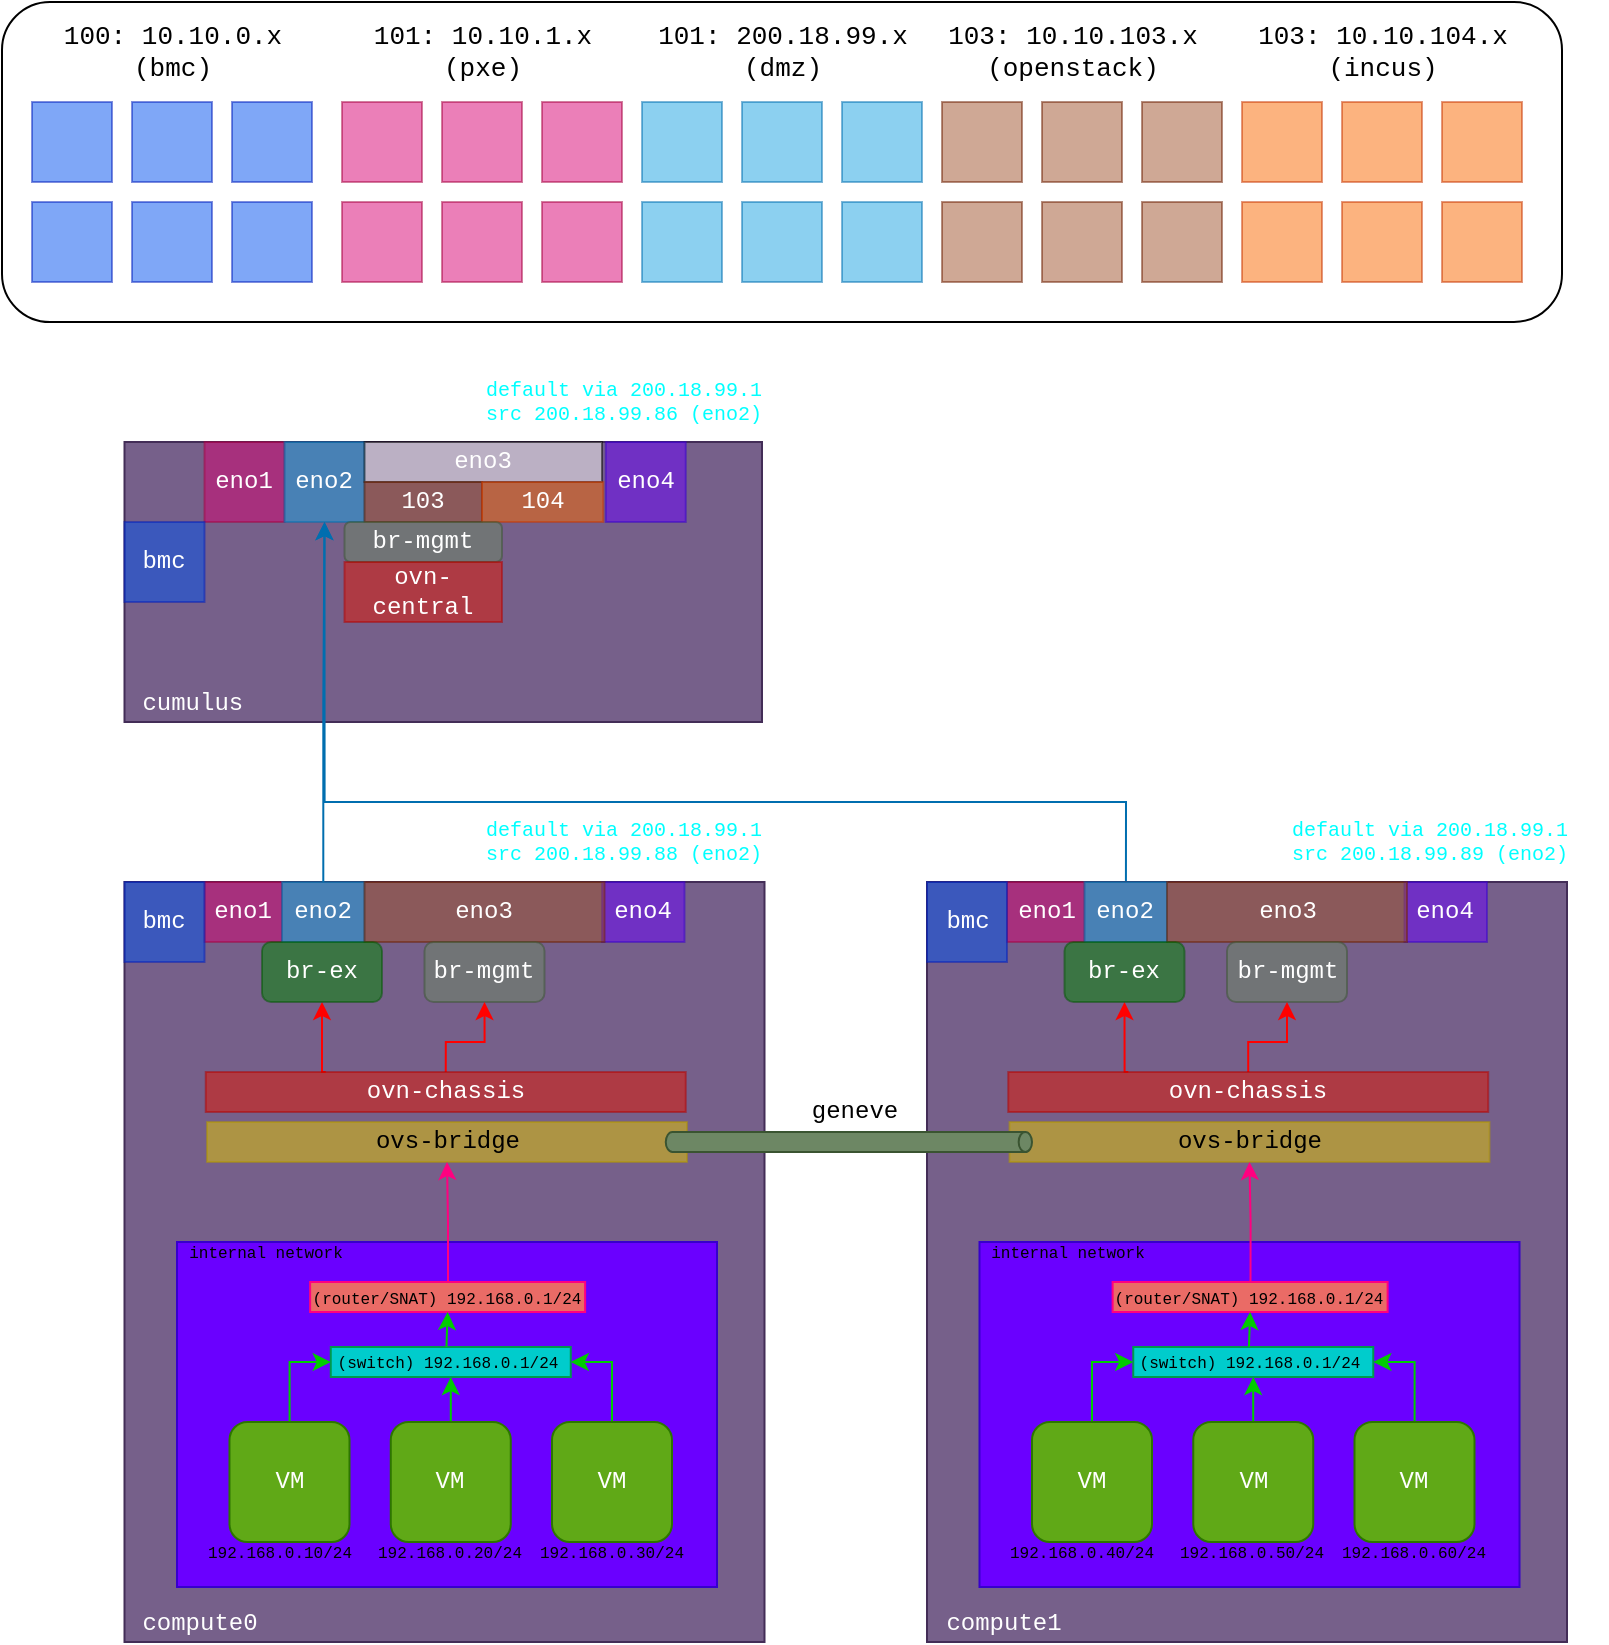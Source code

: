 <mxfile version="24.7.8">
  <diagram name="Page-1" id="Fh6Wp3PaPmId5tsU5a_7">
    <mxGraphModel dx="770" dy="827" grid="1" gridSize="10" guides="1" tooltips="1" connect="1" arrows="1" fold="1" page="1" pageScale="1" pageWidth="827" pageHeight="1169" math="0" shadow="0">
      <root>
        <mxCell id="0" />
        <mxCell id="1" parent="0" />
        <mxCell id="m5ngCxsWYDljg5fhdLoX-1" value="" style="rounded=1;whiteSpace=wrap;html=1;fontFamily=Courier New;" parent="1" vertex="1">
          <mxGeometry x="20" y="80" width="780" height="160" as="geometry" />
        </mxCell>
        <mxCell id="m5ngCxsWYDljg5fhdLoX-5" value="eno1" style="rounded=0;whiteSpace=wrap;html=1;fillColor=#d80073;strokeColor=#A50040;fontColor=#FFFFFF;gradientColor=none;align=center;fontFamily=Courier New;opacity=50;" parent="1" vertex="1">
          <mxGeometry x="121.25" y="300" width="40" height="40" as="geometry" />
        </mxCell>
        <mxCell id="m5ngCxsWYDljg5fhdLoX-7" value="eno2" style="rounded=0;whiteSpace=wrap;html=1;fillColor=#1ba1e2;fontColor=#FFFFFF;strokeColor=#006EAF;align=center;fontFamily=Courier New;opacity=50;" parent="1" vertex="1">
          <mxGeometry x="161.25" y="300" width="40" height="40" as="geometry" />
        </mxCell>
        <mxCell id="m5ngCxsWYDljg5fhdLoX-8" value="eno3" style="rounded=0;whiteSpace=wrap;html=1;align=center;fontColor=#FFFFFF;fontFamily=Courier New;opacity=50;" parent="1" vertex="1">
          <mxGeometry x="201.25" y="300" width="80" height="20" as="geometry" />
        </mxCell>
        <mxCell id="m5ngCxsWYDljg5fhdLoX-9" value="eno4" style="rounded=0;whiteSpace=wrap;html=1;fillColor=#6a00ff;fontColor=#FFFFFF;strokeColor=#3700CC;align=center;fontFamily=Courier New;opacity=50;" parent="1" vertex="1">
          <mxGeometry x="281.25" y="300" width="40" height="40" as="geometry" />
        </mxCell>
        <mxCell id="m5ngCxsWYDljg5fhdLoX-11" value="103" style="rounded=0;whiteSpace=wrap;html=1;fillColor=#a0522d;fontColor=#FFFFFF;strokeColor=#6D1F00;align=center;fontFamily=Courier New;opacity=50;" parent="1" vertex="1">
          <mxGeometry x="201.25" y="320" width="40" height="40" as="geometry" />
        </mxCell>
        <mxCell id="m5ngCxsWYDljg5fhdLoX-12" value="104" style="rounded=0;whiteSpace=wrap;html=1;fillColor=#fa6800;fontColor=#FFFFFF;strokeColor=#C73500;align=center;fontFamily=Courier New;opacity=50;" parent="1" vertex="1">
          <mxGeometry x="241.25" y="320" width="40" height="40" as="geometry" />
        </mxCell>
        <mxCell id="m5ngCxsWYDljg5fhdLoX-28" value="&amp;nbsp;cumulus" style="rounded=0;whiteSpace=wrap;html=1;verticalAlign=bottom;align=left;fontFamily=Courier New;fillColor=#76608a;fontColor=#ffffff;strokeColor=#432D57;" parent="1" vertex="1">
          <mxGeometry x="81.25" y="300" width="318.75" height="140" as="geometry" />
        </mxCell>
        <mxCell id="m5ngCxsWYDljg5fhdLoX-29" value="eno1" style="rounded=0;whiteSpace=wrap;html=1;fillColor=#d80073;strokeColor=#A50040;fontColor=#FFFFFF;gradientColor=none;align=center;fontFamily=Courier New;opacity=50;" parent="1" vertex="1">
          <mxGeometry x="121.25" y="300" width="40" height="40" as="geometry" />
        </mxCell>
        <mxCell id="m5ngCxsWYDljg5fhdLoX-30" value="eno2" style="rounded=0;whiteSpace=wrap;html=1;fillColor=#1ba1e2;fontColor=#FFFFFF;strokeColor=#006EAF;align=center;fontFamily=Courier New;opacity=50;" parent="1" vertex="1">
          <mxGeometry x="161.25" y="300" width="40" height="40" as="geometry" />
        </mxCell>
        <mxCell id="m5ngCxsWYDljg5fhdLoX-31" value="eno3" style="rounded=0;whiteSpace=wrap;html=1;align=center;fontColor=#FFFFFF;fontFamily=Courier New;opacity=50;" parent="1" vertex="1">
          <mxGeometry x="201.25" y="300" width="118.75" height="20" as="geometry" />
        </mxCell>
        <mxCell id="m5ngCxsWYDljg5fhdLoX-32" value="eno4" style="rounded=0;whiteSpace=wrap;html=1;fillColor=#6a00ff;fontColor=#FFFFFF;strokeColor=#3700CC;align=center;fontFamily=Courier New;opacity=50;" parent="1" vertex="1">
          <mxGeometry x="321.88" y="300" width="40" height="40" as="geometry" />
        </mxCell>
        <mxCell id="m5ngCxsWYDljg5fhdLoX-33" value="103" style="rounded=0;whiteSpace=wrap;html=1;fillColor=#a0522d;fontColor=#FFFFFF;strokeColor=#6D1F00;align=center;fontFamily=Courier New;opacity=50;" parent="1" vertex="1">
          <mxGeometry x="201.25" y="320" width="58.75" height="20" as="geometry" />
        </mxCell>
        <mxCell id="m5ngCxsWYDljg5fhdLoX-34" value="104" style="rounded=0;whiteSpace=wrap;html=1;fillColor=#fa6800;fontColor=#FFFFFF;strokeColor=#C73500;align=center;fontFamily=Courier New;opacity=50;" parent="1" vertex="1">
          <mxGeometry x="260" y="320" width="60.63" height="20" as="geometry" />
        </mxCell>
        <mxCell id="m5ngCxsWYDljg5fhdLoX-74" value="eno1" style="rounded=0;whiteSpace=wrap;html=1;fillColor=#d80073;strokeColor=#A50040;fontColor=#FFFFFF;gradientColor=none;align=center;fontFamily=Courier New;opacity=50;" parent="1" vertex="1">
          <mxGeometry x="121.25" y="520" width="40" height="40" as="geometry" />
        </mxCell>
        <mxCell id="m5ngCxsWYDljg5fhdLoX-75" value="eno2" style="rounded=0;whiteSpace=wrap;html=1;fillColor=#1ba1e2;fontColor=#FFFFFF;strokeColor=#006EAF;align=center;fontFamily=Courier New;opacity=50;" parent="1" vertex="1">
          <mxGeometry x="161.25" y="520" width="40" height="40" as="geometry" />
        </mxCell>
        <mxCell id="m5ngCxsWYDljg5fhdLoX-76" value="eno3" style="rounded=0;whiteSpace=wrap;html=1;align=center;fontColor=#FFFFFF;fontFamily=Courier New;opacity=50;" parent="1" vertex="1">
          <mxGeometry x="201.25" y="520" width="80" height="20" as="geometry" />
        </mxCell>
        <mxCell id="m5ngCxsWYDljg5fhdLoX-77" value="eno4" style="rounded=0;whiteSpace=wrap;html=1;fillColor=#6a00ff;fontColor=#FFFFFF;strokeColor=#3700CC;align=center;fontFamily=Courier New;opacity=50;" parent="1" vertex="1">
          <mxGeometry x="281.25" y="520" width="40" height="40" as="geometry" />
        </mxCell>
        <mxCell id="m5ngCxsWYDljg5fhdLoX-78" value="103" style="rounded=0;whiteSpace=wrap;html=1;fillColor=#a0522d;fontColor=#FFFFFF;strokeColor=#6D1F00;align=center;fontFamily=Courier New;opacity=50;" parent="1" vertex="1">
          <mxGeometry x="201.25" y="540" width="40" height="40" as="geometry" />
        </mxCell>
        <mxCell id="m5ngCxsWYDljg5fhdLoX-79" value="104" style="rounded=0;whiteSpace=wrap;html=1;fillColor=#fa6800;fontColor=#FFFFFF;strokeColor=#C73500;align=center;fontFamily=Courier New;opacity=50;" parent="1" vertex="1">
          <mxGeometry x="241.25" y="540" width="40" height="40" as="geometry" />
        </mxCell>
        <mxCell id="m5ngCxsWYDljg5fhdLoX-82" value="&amp;nbsp;compute0" style="rounded=0;whiteSpace=wrap;html=1;verticalAlign=bottom;align=left;fontFamily=Courier New;fillColor=#76608a;fontColor=#ffffff;strokeColor=#432D57;" parent="1" vertex="1">
          <mxGeometry x="81.25" y="520" width="320" height="380" as="geometry" />
        </mxCell>
        <mxCell id="m5ngCxsWYDljg5fhdLoX-83" value="eno1" style="rounded=0;whiteSpace=wrap;html=1;fillColor=#d80073;strokeColor=#A50040;fontColor=#FFFFFF;gradientColor=none;align=center;fontFamily=Courier New;opacity=50;" parent="1" vertex="1">
          <mxGeometry x="121.25" y="520" width="38.75" height="30" as="geometry" />
        </mxCell>
        <mxCell id="PoSNIP06kZ7x5TLEnTQx-87" style="edgeStyle=orthogonalEdgeStyle;rounded=0;orthogonalLoop=1;jettySize=auto;html=1;entryX=0.5;entryY=1;entryDx=0;entryDy=0;fillColor=#1ba1e2;strokeColor=#006EAF;fontColor=#00FFFF;" parent="1" source="m5ngCxsWYDljg5fhdLoX-84" target="m5ngCxsWYDljg5fhdLoX-30" edge="1">
          <mxGeometry relative="1" as="geometry" />
        </mxCell>
        <mxCell id="m5ngCxsWYDljg5fhdLoX-84" value="eno2" style="rounded=0;whiteSpace=wrap;html=1;fillColor=#1ba1e2;fontColor=#FFFFFF;strokeColor=#006EAF;align=center;fontFamily=Courier New;opacity=50;" parent="1" vertex="1">
          <mxGeometry x="160" y="520" width="41.25" height="30" as="geometry" />
        </mxCell>
        <mxCell id="m5ngCxsWYDljg5fhdLoX-85" value="eno4" style="rounded=0;whiteSpace=wrap;html=1;fillColor=#6a00ff;fontColor=#FFFFFF;strokeColor=#3700CC;align=center;fontFamily=Courier New;opacity=50;" parent="1" vertex="1">
          <mxGeometry x="320" y="520" width="41.25" height="30" as="geometry" />
        </mxCell>
        <mxCell id="m5ngCxsWYDljg5fhdLoX-204" value="" style="rounded=0;whiteSpace=wrap;html=1;fillColor=#d80073;strokeColor=#A50040;fontColor=#FFFFFF;gradientColor=none;align=center;fontFamily=Courier New;opacity=50;" parent="1" vertex="1">
          <mxGeometry x="190" y="130" width="40" height="40" as="geometry" />
        </mxCell>
        <mxCell id="m5ngCxsWYDljg5fhdLoX-205" value="" style="rounded=0;whiteSpace=wrap;html=1;fillColor=#d80073;strokeColor=#A50040;fontColor=#FFFFFF;gradientColor=none;align=center;fontFamily=Courier New;opacity=50;" parent="1" vertex="1">
          <mxGeometry x="190" y="180" width="40" height="40" as="geometry" />
        </mxCell>
        <mxCell id="m5ngCxsWYDljg5fhdLoX-206" value="" style="rounded=0;whiteSpace=wrap;html=1;fillColor=#d80073;strokeColor=#A50040;fontColor=#FFFFFF;gradientColor=none;align=center;fontFamily=Courier New;opacity=50;" parent="1" vertex="1">
          <mxGeometry x="240" y="130" width="40" height="40" as="geometry" />
        </mxCell>
        <mxCell id="m5ngCxsWYDljg5fhdLoX-207" value="" style="rounded=0;whiteSpace=wrap;html=1;fillColor=#d80073;strokeColor=#A50040;fontColor=#FFFFFF;gradientColor=none;align=center;fontFamily=Courier New;opacity=50;" parent="1" vertex="1">
          <mxGeometry x="240" y="180" width="40" height="40" as="geometry" />
        </mxCell>
        <mxCell id="m5ngCxsWYDljg5fhdLoX-208" value="" style="rounded=0;whiteSpace=wrap;html=1;fillColor=#d80073;strokeColor=#A50040;fontColor=#FFFFFF;gradientColor=none;align=center;fontFamily=Courier New;opacity=50;" parent="1" vertex="1">
          <mxGeometry x="290" y="130" width="40" height="40" as="geometry" />
        </mxCell>
        <mxCell id="m5ngCxsWYDljg5fhdLoX-209" value="" style="rounded=0;whiteSpace=wrap;html=1;fillColor=#d80073;strokeColor=#A50040;fontColor=#FFFFFF;gradientColor=none;align=center;fontFamily=Courier New;opacity=50;" parent="1" vertex="1">
          <mxGeometry x="290" y="180" width="40" height="40" as="geometry" />
        </mxCell>
        <mxCell id="m5ngCxsWYDljg5fhdLoX-212" value="" style="rounded=0;whiteSpace=wrap;html=1;fillColor=#1ba1e2;fontColor=#FFFFFF;strokeColor=#006EAF;align=center;fontFamily=Courier New;opacity=50;" parent="1" vertex="1">
          <mxGeometry x="340" y="130" width="40" height="40" as="geometry" />
        </mxCell>
        <mxCell id="m5ngCxsWYDljg5fhdLoX-216" value="" style="rounded=0;whiteSpace=wrap;html=1;fillColor=#1ba1e2;fontColor=#FFFFFF;strokeColor=#006EAF;align=center;fontFamily=Courier New;opacity=50;" parent="1" vertex="1">
          <mxGeometry x="340" y="180" width="40" height="40" as="geometry" />
        </mxCell>
        <mxCell id="m5ngCxsWYDljg5fhdLoX-217" value="" style="rounded=0;whiteSpace=wrap;html=1;fillColor=#1ba1e2;fontColor=#FFFFFF;strokeColor=#006EAF;align=center;fontFamily=Courier New;opacity=50;" parent="1" vertex="1">
          <mxGeometry x="390" y="130" width="40" height="40" as="geometry" />
        </mxCell>
        <mxCell id="m5ngCxsWYDljg5fhdLoX-218" value="" style="rounded=0;whiteSpace=wrap;html=1;fillColor=#1ba1e2;fontColor=#FFFFFF;strokeColor=#006EAF;align=center;fontFamily=Courier New;opacity=50;" parent="1" vertex="1">
          <mxGeometry x="390" y="180" width="40" height="40" as="geometry" />
        </mxCell>
        <mxCell id="m5ngCxsWYDljg5fhdLoX-219" value="" style="rounded=0;whiteSpace=wrap;html=1;fillColor=#1ba1e2;fontColor=#FFFFFF;strokeColor=#006EAF;align=center;fontFamily=Courier New;opacity=50;" parent="1" vertex="1">
          <mxGeometry x="440" y="130" width="40" height="40" as="geometry" />
        </mxCell>
        <mxCell id="m5ngCxsWYDljg5fhdLoX-220" value="" style="rounded=0;whiteSpace=wrap;html=1;fillColor=#1ba1e2;fontColor=#FFFFFF;strokeColor=#006EAF;align=center;fontFamily=Courier New;opacity=50;" parent="1" vertex="1">
          <mxGeometry x="440" y="180" width="40" height="40" as="geometry" />
        </mxCell>
        <mxCell id="m5ngCxsWYDljg5fhdLoX-223" value="" style="rounded=0;whiteSpace=wrap;html=1;fillColor=#a0522d;fontColor=#FFFFFF;strokeColor=#6D1F00;align=center;fontFamily=Courier New;opacity=50;" parent="1" vertex="1">
          <mxGeometry x="490" y="130" width="40" height="40" as="geometry" />
        </mxCell>
        <mxCell id="m5ngCxsWYDljg5fhdLoX-225" value="" style="rounded=0;whiteSpace=wrap;html=1;fillColor=#a0522d;fontColor=#FFFFFF;strokeColor=#6D1F00;align=center;fontFamily=Courier New;opacity=50;" parent="1" vertex="1">
          <mxGeometry x="490" y="180" width="40" height="40" as="geometry" />
        </mxCell>
        <mxCell id="m5ngCxsWYDljg5fhdLoX-226" value="" style="rounded=0;whiteSpace=wrap;html=1;fillColor=#a0522d;fontColor=#FFFFFF;strokeColor=#6D1F00;align=center;fontFamily=Courier New;opacity=50;" parent="1" vertex="1">
          <mxGeometry x="540" y="130" width="40" height="40" as="geometry" />
        </mxCell>
        <mxCell id="m5ngCxsWYDljg5fhdLoX-227" value="" style="rounded=0;whiteSpace=wrap;html=1;fillColor=#a0522d;fontColor=#FFFFFF;strokeColor=#6D1F00;align=center;fontFamily=Courier New;opacity=50;" parent="1" vertex="1">
          <mxGeometry x="540" y="180" width="40" height="40" as="geometry" />
        </mxCell>
        <mxCell id="m5ngCxsWYDljg5fhdLoX-228" value="" style="rounded=0;whiteSpace=wrap;html=1;fillColor=#fa6800;fontColor=#FFFFFF;strokeColor=#C73500;align=center;fontFamily=Courier New;opacity=50;" parent="1" vertex="1">
          <mxGeometry x="640" y="130" width="40" height="40" as="geometry" />
        </mxCell>
        <mxCell id="m5ngCxsWYDljg5fhdLoX-229" value="" style="rounded=0;whiteSpace=wrap;html=1;fillColor=#fa6800;fontColor=#FFFFFF;strokeColor=#C73500;align=center;fontFamily=Courier New;opacity=50;" parent="1" vertex="1">
          <mxGeometry x="640" y="180" width="40" height="40" as="geometry" />
        </mxCell>
        <mxCell id="m5ngCxsWYDljg5fhdLoX-230" value="" style="rounded=0;whiteSpace=wrap;html=1;fillColor=#fa6800;fontColor=#FFFFFF;strokeColor=#C73500;align=center;fontFamily=Courier New;opacity=50;" parent="1" vertex="1">
          <mxGeometry x="690" y="130" width="40" height="40" as="geometry" />
        </mxCell>
        <mxCell id="m5ngCxsWYDljg5fhdLoX-231" value="" style="rounded=0;whiteSpace=wrap;html=1;fillColor=#fa6800;fontColor=#FFFFFF;strokeColor=#C73500;align=center;fontFamily=Courier New;opacity=50;" parent="1" vertex="1">
          <mxGeometry x="690" y="180" width="40" height="40" as="geometry" />
        </mxCell>
        <mxCell id="m5ngCxsWYDljg5fhdLoX-240" value="100: 10.10.0.x (bmc)" style="text;html=1;align=center;verticalAlign=middle;whiteSpace=wrap;rounded=0;fontFamily=Courier New;fontSize=13;" parent="1" vertex="1">
          <mxGeometry x="32.5" y="90" width="145" height="30" as="geometry" />
        </mxCell>
        <mxCell id="m5ngCxsWYDljg5fhdLoX-241" value="" style="rounded=0;whiteSpace=wrap;html=1;fillColor=#0050ef;fontColor=#ffffff;strokeColor=#001DBC;align=center;fontFamily=Courier New;opacity=50;" parent="1" vertex="1">
          <mxGeometry x="35" y="130" width="40" height="40" as="geometry" />
        </mxCell>
        <mxCell id="m5ngCxsWYDljg5fhdLoX-242" value="" style="rounded=0;whiteSpace=wrap;html=1;fillColor=#0050ef;fontColor=#ffffff;strokeColor=#001DBC;align=center;fontFamily=Courier New;opacity=50;" parent="1" vertex="1">
          <mxGeometry x="35" y="180" width="40" height="40" as="geometry" />
        </mxCell>
        <mxCell id="m5ngCxsWYDljg5fhdLoX-243" value="" style="rounded=0;whiteSpace=wrap;html=1;fillColor=#0050ef;fontColor=#ffffff;strokeColor=#001DBC;align=center;fontFamily=Courier New;opacity=50;" parent="1" vertex="1">
          <mxGeometry x="85" y="130" width="40" height="40" as="geometry" />
        </mxCell>
        <mxCell id="m5ngCxsWYDljg5fhdLoX-244" value="" style="rounded=0;whiteSpace=wrap;html=1;fillColor=#0050ef;fontColor=#ffffff;strokeColor=#001DBC;align=center;fontFamily=Courier New;opacity=50;" parent="1" vertex="1">
          <mxGeometry x="85" y="180" width="40" height="40" as="geometry" />
        </mxCell>
        <mxCell id="m5ngCxsWYDljg5fhdLoX-245" value="" style="rounded=0;whiteSpace=wrap;html=1;fillColor=#0050ef;fontColor=#ffffff;strokeColor=#001DBC;align=center;fontFamily=Courier New;opacity=50;" parent="1" vertex="1">
          <mxGeometry x="135" y="130" width="40" height="40" as="geometry" />
        </mxCell>
        <mxCell id="m5ngCxsWYDljg5fhdLoX-246" value="" style="rounded=0;whiteSpace=wrap;html=1;fillColor=#0050ef;fontColor=#ffffff;strokeColor=#001DBC;align=center;fontFamily=Courier New;opacity=50;" parent="1" vertex="1">
          <mxGeometry x="135" y="180" width="40" height="40" as="geometry" />
        </mxCell>
        <mxCell id="m5ngCxsWYDljg5fhdLoX-247" value="101: 10.10.1.x (pxe)" style="text;html=1;align=center;verticalAlign=middle;whiteSpace=wrap;rounded=0;fontFamily=Courier New;fontSize=13;" parent="1" vertex="1">
          <mxGeometry x="187.5" y="90" width="145" height="30" as="geometry" />
        </mxCell>
        <mxCell id="m5ngCxsWYDljg5fhdLoX-248" value="bmc" style="rounded=0;whiteSpace=wrap;html=1;fillColor=#0050ef;fontColor=#ffffff;strokeColor=#001DBC;align=center;fontFamily=Courier New;opacity=50;" parent="1" vertex="1">
          <mxGeometry x="81.25" y="340" width="40" height="40" as="geometry" />
        </mxCell>
        <mxCell id="m5ngCxsWYDljg5fhdLoX-251" value="bmc" style="rounded=0;whiteSpace=wrap;html=1;fillColor=#0050ef;fontColor=#ffffff;strokeColor=#001DBC;align=center;fontFamily=Courier New;opacity=50;" parent="1" vertex="1">
          <mxGeometry x="81.25" y="520" width="40" height="40" as="geometry" />
        </mxCell>
        <mxCell id="m5ngCxsWYDljg5fhdLoX-256" value="101: 200.18.99.x (dmz)" style="text;html=1;align=center;verticalAlign=middle;whiteSpace=wrap;rounded=0;fontFamily=Courier New;fontSize=13;" parent="1" vertex="1">
          <mxGeometry x="337.5" y="90" width="145" height="30" as="geometry" />
        </mxCell>
        <mxCell id="m5ngCxsWYDljg5fhdLoX-257" value="103: 10.10.103.x (openstack)" style="text;html=1;align=center;verticalAlign=middle;whiteSpace=wrap;rounded=0;fontFamily=Courier New;fontSize=13;" parent="1" vertex="1">
          <mxGeometry x="482.5" y="90" width="145" height="30" as="geometry" />
        </mxCell>
        <mxCell id="m5ngCxsWYDljg5fhdLoX-262" value="" style="rounded=0;whiteSpace=wrap;html=1;fillColor=#a0522d;fontColor=#FFFFFF;strokeColor=#6D1F00;align=center;fontFamily=Courier New;opacity=50;" parent="1" vertex="1">
          <mxGeometry x="590" y="130" width="40" height="40" as="geometry" />
        </mxCell>
        <mxCell id="m5ngCxsWYDljg5fhdLoX-263" value="" style="rounded=0;whiteSpace=wrap;html=1;fillColor=#a0522d;fontColor=#FFFFFF;strokeColor=#6D1F00;align=center;fontFamily=Courier New;opacity=50;" parent="1" vertex="1">
          <mxGeometry x="590" y="180" width="40" height="40" as="geometry" />
        </mxCell>
        <mxCell id="m5ngCxsWYDljg5fhdLoX-264" value="" style="rounded=0;whiteSpace=wrap;html=1;fillColor=#fa6800;fontColor=#FFFFFF;strokeColor=#C73500;align=center;fontFamily=Courier New;opacity=50;" parent="1" vertex="1">
          <mxGeometry x="740" y="130" width="40" height="40" as="geometry" />
        </mxCell>
        <mxCell id="m5ngCxsWYDljg5fhdLoX-265" value="" style="rounded=0;whiteSpace=wrap;html=1;fillColor=#fa6800;fontColor=#FFFFFF;strokeColor=#C73500;align=center;fontFamily=Courier New;opacity=50;" parent="1" vertex="1">
          <mxGeometry x="740" y="180" width="40" height="40" as="geometry" />
        </mxCell>
        <mxCell id="m5ngCxsWYDljg5fhdLoX-269" value="103: 10.10.104.x (incus)" style="text;html=1;align=center;verticalAlign=middle;whiteSpace=wrap;rounded=0;fontFamily=Courier New;fontSize=13;" parent="1" vertex="1">
          <mxGeometry x="637.5" y="90" width="145" height="30" as="geometry" />
        </mxCell>
        <mxCell id="m5ngCxsWYDljg5fhdLoX-270" value="eno3" style="rounded=0;whiteSpace=wrap;html=1;fillColor=#a0522d;fontColor=#FFFFFF;strokeColor=#6D1F00;align=center;fontFamily=Courier New;opacity=50;" parent="1" vertex="1">
          <mxGeometry x="201.25" y="520" width="120" height="30" as="geometry" />
        </mxCell>
        <mxCell id="PoSNIP06kZ7x5TLEnTQx-14" value="br-mgmt" style="rounded=1;whiteSpace=wrap;html=1;fillColor=#6d8764;fontColor=#ffffff;strokeColor=#3A5431;fontFamily=Courier New;opacity=50;" parent="1" vertex="1">
          <mxGeometry x="231.25" y="550" width="60" height="30" as="geometry" />
        </mxCell>
        <mxCell id="PoSNIP06kZ7x5TLEnTQx-54" style="edgeStyle=orthogonalEdgeStyle;rounded=0;orthogonalLoop=1;jettySize=auto;html=1;exitX=0.5;exitY=0;exitDx=0;exitDy=0;entryX=0.5;entryY=1;entryDx=0;entryDy=0;fontFamily=Courier New;strokeColor=#FF0000;" parent="1" source="PoSNIP06kZ7x5TLEnTQx-20" target="PoSNIP06kZ7x5TLEnTQx-14" edge="1">
          <mxGeometry relative="1" as="geometry">
            <Array as="points">
              <mxPoint x="241.62" y="600" />
              <mxPoint x="261.62" y="600" />
            </Array>
          </mxGeometry>
        </mxCell>
        <mxCell id="PoSNIP06kZ7x5TLEnTQx-57" style="edgeStyle=orthogonalEdgeStyle;rounded=0;orthogonalLoop=1;jettySize=auto;html=1;exitX=0.25;exitY=0;exitDx=0;exitDy=0;entryX=0.5;entryY=1;entryDx=0;entryDy=0;fontFamily=Courier New;strokeColor=#FF0000;" parent="1" source="PoSNIP06kZ7x5TLEnTQx-20" target="PoSNIP06kZ7x5TLEnTQx-56" edge="1">
          <mxGeometry relative="1" as="geometry">
            <Array as="points">
              <mxPoint x="180" y="615" />
            </Array>
          </mxGeometry>
        </mxCell>
        <mxCell id="PoSNIP06kZ7x5TLEnTQx-20" value="ovn-chassis" style="rounded=0;whiteSpace=wrap;html=1;fillColor=#e51400;fontColor=#ffffff;strokeColor=#B20000;fontFamily=Courier New;opacity=50;" parent="1" vertex="1">
          <mxGeometry x="121.87" y="615" width="240" height="20" as="geometry" />
        </mxCell>
        <mxCell id="PoSNIP06kZ7x5TLEnTQx-35" value="br-mgmt" style="rounded=1;whiteSpace=wrap;html=1;fillColor=#6d8764;fontColor=#ffffff;strokeColor=#3A5431;fontFamily=Courier New;opacity=50;" parent="1" vertex="1">
          <mxGeometry x="191.25" y="340" width="78.75" height="20" as="geometry" />
        </mxCell>
        <mxCell id="PoSNIP06kZ7x5TLEnTQx-36" value="ovn-central" style="rounded=0;whiteSpace=wrap;html=1;fillColor=#e51400;fontColor=#ffffff;strokeColor=#B20000;fontFamily=Courier New;opacity=50;" parent="1" vertex="1">
          <mxGeometry x="191.25" y="360" width="78.75" height="30" as="geometry" />
        </mxCell>
        <mxCell id="PoSNIP06kZ7x5TLEnTQx-48" value="geneve" style="text;html=1;align=center;verticalAlign=middle;resizable=0;points=[];autosize=1;strokeColor=none;fillColor=none;fontFamily=Courier New;" parent="1" vertex="1">
          <mxGeometry x="410.62" y="620" width="70" height="30" as="geometry" />
        </mxCell>
        <mxCell id="PoSNIP06kZ7x5TLEnTQx-49" value="ovs-bridge" style="rounded=0;whiteSpace=wrap;html=1;fillColor=#e3c800;fontColor=#000000;strokeColor=#B09500;fontFamily=Courier New;opacity=50;" parent="1" vertex="1">
          <mxGeometry x="122.5" y="640" width="240" height="20" as="geometry" />
        </mxCell>
        <mxCell id="PoSNIP06kZ7x5TLEnTQx-55" value="default via 200.18.99.1&lt;div style=&quot;font-size: 10px;&quot;&gt;src&amp;nbsp;&lt;span style=&quot;background-color: initial; font-size: 10px;&quot;&gt;200.18.99.88 (eno2)&lt;/span&gt;&lt;/div&gt;" style="text;html=1;align=left;verticalAlign=middle;resizable=0;points=[];autosize=1;strokeColor=none;fillColor=none;fontSize=10;fontFamily=Courier New;fontColor=#00FFFF;" parent="1" vertex="1">
          <mxGeometry x="260" y="480" width="160" height="40" as="geometry" />
        </mxCell>
        <mxCell id="PoSNIP06kZ7x5TLEnTQx-56" value="br-ex" style="rounded=1;whiteSpace=wrap;html=1;fillColor=#008a00;fontColor=#ffffff;strokeColor=#005700;fontFamily=Courier New;opacity=50;" parent="1" vertex="1">
          <mxGeometry x="150" y="550" width="60" height="30" as="geometry" />
        </mxCell>
        <mxCell id="PoSNIP06kZ7x5TLEnTQx-86" style="edgeStyle=orthogonalEdgeStyle;rounded=0;orthogonalLoop=1;jettySize=auto;html=1;entryX=0.5;entryY=1;entryDx=0;entryDy=0;fillColor=#1ba1e2;strokeColor=#006EAF;fontColor=#00FFFF;" parent="1" target="m5ngCxsWYDljg5fhdLoX-30" edge="1">
          <mxGeometry relative="1" as="geometry">
            <Array as="points">
              <mxPoint x="582" y="480" />
              <mxPoint x="181" y="480" />
            </Array>
            <mxPoint x="581.966" y="520" as="sourcePoint" />
          </mxGeometry>
        </mxCell>
        <mxCell id="PoSNIP06kZ7x5TLEnTQx-84" value="default via 200.18.99.1&lt;div style=&quot;font-size: 10px;&quot;&gt;src&amp;nbsp;&lt;span style=&quot;background-color: initial; font-size: 10px;&quot;&gt;200.18.99.89 (eno2)&lt;/span&gt;&lt;/div&gt;" style="text;html=1;align=left;verticalAlign=middle;resizable=0;points=[];autosize=1;strokeColor=none;fillColor=none;fontSize=10;fontFamily=Courier New;fontColor=#00FFFF;" parent="1" vertex="1">
          <mxGeometry x="662.5" y="480" width="160" height="40" as="geometry" />
        </mxCell>
        <mxCell id="PoSNIP06kZ7x5TLEnTQx-90" value="default via 200.18.99.1&lt;div style=&quot;font-size: 10px;&quot;&gt;src&amp;nbsp;&lt;span style=&quot;background-color: initial; font-size: 10px;&quot;&gt;200.18.99.86 (eno2)&lt;/span&gt;&lt;/div&gt;" style="text;html=1;align=left;verticalAlign=middle;resizable=0;points=[];autosize=1;strokeColor=none;fillColor=none;fontSize=10;fontFamily=Courier New;fontColor=#00FFFF;" parent="1" vertex="1">
          <mxGeometry x="260" y="260" width="160" height="40" as="geometry" />
        </mxCell>
        <mxCell id="RxTsDdd_3gGlq24k_H7m-2" value="" style="rounded=0;whiteSpace=wrap;html=1;fillColor=#6a00ff;fontColor=#ffffff;strokeColor=#3700CC;" vertex="1" parent="1">
          <mxGeometry x="107.5" y="700" width="270" height="172.5" as="geometry" />
        </mxCell>
        <mxCell id="RxTsDdd_3gGlq24k_H7m-21" style="edgeStyle=orthogonalEdgeStyle;rounded=0;orthogonalLoop=1;jettySize=auto;html=1;entryX=1;entryY=0.5;entryDx=0;entryDy=0;strokeColor=#00CC00;" edge="1" parent="1" source="PoSNIP06kZ7x5TLEnTQx-22" target="RxTsDdd_3gGlq24k_H7m-7">
          <mxGeometry relative="1" as="geometry">
            <Array as="points">
              <mxPoint x="324.88" y="760" />
            </Array>
          </mxGeometry>
        </mxCell>
        <mxCell id="PoSNIP06kZ7x5TLEnTQx-22" value="VM" style="rounded=1;whiteSpace=wrap;html=1;fontFamily=Courier New;fillColor=#60a917;strokeColor=#2D7600;fontColor=#ffffff;" parent="1" vertex="1">
          <mxGeometry x="295" y="790" width="60" height="60" as="geometry" />
        </mxCell>
        <mxCell id="RxTsDdd_3gGlq24k_H7m-22" style="edgeStyle=orthogonalEdgeStyle;rounded=0;orthogonalLoop=1;jettySize=auto;html=1;entryX=0;entryY=0.5;entryDx=0;entryDy=0;strokeColor=#00CC00;" edge="1" parent="1" source="PoSNIP06kZ7x5TLEnTQx-23" target="RxTsDdd_3gGlq24k_H7m-7">
          <mxGeometry relative="1" as="geometry" />
        </mxCell>
        <mxCell id="PoSNIP06kZ7x5TLEnTQx-23" value="VM" style="rounded=1;whiteSpace=wrap;html=1;fontFamily=Courier New;fillColor=#60a917;strokeColor=#2D7600;fontColor=#ffffff;" parent="1" vertex="1">
          <mxGeometry x="133.75" y="790" width="60" height="60" as="geometry" />
        </mxCell>
        <mxCell id="RxTsDdd_3gGlq24k_H7m-23" style="edgeStyle=orthogonalEdgeStyle;rounded=0;orthogonalLoop=1;jettySize=auto;html=1;entryX=0.5;entryY=1;entryDx=0;entryDy=0;strokeColor=#00CC00;" edge="1" parent="1" source="PoSNIP06kZ7x5TLEnTQx-24" target="RxTsDdd_3gGlq24k_H7m-7">
          <mxGeometry relative="1" as="geometry" />
        </mxCell>
        <mxCell id="PoSNIP06kZ7x5TLEnTQx-24" value="VM" style="rounded=1;whiteSpace=wrap;html=1;fontFamily=Courier New;fillColor=#60a917;strokeColor=#2D7600;fontColor=#ffffff;" parent="1" vertex="1">
          <mxGeometry x="214.38" y="790" width="60" height="60" as="geometry" />
        </mxCell>
        <mxCell id="PoSNIP06kZ7x5TLEnTQx-30" value="192.168.0.10/24" style="text;html=1;align=center;verticalAlign=middle;whiteSpace=wrap;rounded=0;fontSize=8;fontFamily=Courier New;" parent="1" vertex="1">
          <mxGeometry x="118.75" y="850" width="80" height="10" as="geometry" />
        </mxCell>
        <mxCell id="PoSNIP06kZ7x5TLEnTQx-31" value="192.168.0.20/24" style="text;html=1;align=center;verticalAlign=middle;whiteSpace=wrap;rounded=0;fontSize=8;fontFamily=Courier New;" parent="1" vertex="1">
          <mxGeometry x="203.75" y="850" width="80" height="10" as="geometry" />
        </mxCell>
        <mxCell id="PoSNIP06kZ7x5TLEnTQx-32" value="192.168.0.30/24" style="text;html=1;align=center;verticalAlign=middle;whiteSpace=wrap;rounded=0;fontSize=8;fontFamily=Courier New;" parent="1" vertex="1">
          <mxGeometry x="285" y="850" width="80" height="10" as="geometry" />
        </mxCell>
        <mxCell id="RxTsDdd_3gGlq24k_H7m-7" value="" style="rounded=0;whiteSpace=wrap;html=1;fillColor=#00CCCC;strokeColor=#00994D;" vertex="1" parent="1">
          <mxGeometry x="184.38" y="752.5" width="120" height="15" as="geometry" />
        </mxCell>
        <mxCell id="RxTsDdd_3gGlq24k_H7m-9" value="" style="rounded=0;whiteSpace=wrap;html=1;fillColor=#EA6B66;strokeColor=#FF0080;fillStyle=auto;" vertex="1" parent="1">
          <mxGeometry x="174.06" y="720" width="137.5" height="15" as="geometry" />
        </mxCell>
        <mxCell id="RxTsDdd_3gGlq24k_H7m-32" style="edgeStyle=orthogonalEdgeStyle;rounded=0;orthogonalLoop=1;jettySize=auto;html=1;entryX=0.5;entryY=1;entryDx=0;entryDy=0;strokeColor=#FF0080;" edge="1" parent="1" target="PoSNIP06kZ7x5TLEnTQx-49">
          <mxGeometry relative="1" as="geometry">
            <mxPoint x="243" y="720" as="sourcePoint" />
            <Array as="points">
              <mxPoint x="243" y="690" />
              <mxPoint x="242" y="690" />
            </Array>
          </mxGeometry>
        </mxCell>
        <mxCell id="PoSNIP06kZ7x5TLEnTQx-33" value="(router/SNAT) 192.168.0.1/24" style="text;html=1;align=center;verticalAlign=middle;whiteSpace=wrap;rounded=0;fontSize=8;fontFamily=Courier New;" parent="1" vertex="1">
          <mxGeometry x="172.81" y="722.5" width="139.38" height="10" as="geometry" />
        </mxCell>
        <mxCell id="RxTsDdd_3gGlq24k_H7m-29" style="edgeStyle=orthogonalEdgeStyle;rounded=0;orthogonalLoop=1;jettySize=auto;html=1;entryX=0.5;entryY=1;entryDx=0;entryDy=0;strokeColor=#00CC00;exitX=0.482;exitY=-0.007;exitDx=0;exitDy=0;exitPerimeter=0;" edge="1" parent="1" source="RxTsDdd_3gGlq24k_H7m-7" target="RxTsDdd_3gGlq24k_H7m-9">
          <mxGeometry relative="1" as="geometry">
            <mxPoint x="241.88" y="750" as="sourcePoint" />
          </mxGeometry>
        </mxCell>
        <mxCell id="RxTsDdd_3gGlq24k_H7m-17" value="(switch) 192.168.0.1/24" style="text;html=1;align=center;verticalAlign=middle;whiteSpace=wrap;rounded=0;fontSize=8;fontFamily=Courier New;" vertex="1" parent="1">
          <mxGeometry x="182.5" y="755" width="120" height="10" as="geometry" />
        </mxCell>
        <mxCell id="RxTsDdd_3gGlq24k_H7m-28" value="internal network" style="text;html=1;align=center;verticalAlign=middle;whiteSpace=wrap;rounded=0;fontSize=8;fontFamily=Courier New;" vertex="1" parent="1">
          <mxGeometry x="107.5" y="700" width="87.5" height="10" as="geometry" />
        </mxCell>
        <mxCell id="RxTsDdd_3gGlq24k_H7m-33" value="eno1" style="rounded=0;whiteSpace=wrap;html=1;fillColor=#d80073;strokeColor=#A50040;fontColor=#FFFFFF;gradientColor=none;align=center;fontFamily=Courier New;opacity=50;" vertex="1" parent="1">
          <mxGeometry x="522.5" y="520" width="40" height="40" as="geometry" />
        </mxCell>
        <mxCell id="RxTsDdd_3gGlq24k_H7m-34" value="eno2" style="rounded=0;whiteSpace=wrap;html=1;fillColor=#1ba1e2;fontColor=#FFFFFF;strokeColor=#006EAF;align=center;fontFamily=Courier New;opacity=50;" vertex="1" parent="1">
          <mxGeometry x="562.5" y="520" width="40" height="40" as="geometry" />
        </mxCell>
        <mxCell id="RxTsDdd_3gGlq24k_H7m-35" value="eno3" style="rounded=0;whiteSpace=wrap;html=1;align=center;fontColor=#FFFFFF;fontFamily=Courier New;opacity=50;" vertex="1" parent="1">
          <mxGeometry x="602.5" y="520" width="80" height="20" as="geometry" />
        </mxCell>
        <mxCell id="RxTsDdd_3gGlq24k_H7m-36" value="eno4" style="rounded=0;whiteSpace=wrap;html=1;fillColor=#6a00ff;fontColor=#FFFFFF;strokeColor=#3700CC;align=center;fontFamily=Courier New;opacity=50;" vertex="1" parent="1">
          <mxGeometry x="682.5" y="520" width="40" height="40" as="geometry" />
        </mxCell>
        <mxCell id="RxTsDdd_3gGlq24k_H7m-37" value="103" style="rounded=0;whiteSpace=wrap;html=1;fillColor=#a0522d;fontColor=#FFFFFF;strokeColor=#6D1F00;align=center;fontFamily=Courier New;opacity=50;" vertex="1" parent="1">
          <mxGeometry x="602.5" y="540" width="40" height="40" as="geometry" />
        </mxCell>
        <mxCell id="RxTsDdd_3gGlq24k_H7m-38" value="104" style="rounded=0;whiteSpace=wrap;html=1;fillColor=#fa6800;fontColor=#FFFFFF;strokeColor=#C73500;align=center;fontFamily=Courier New;opacity=50;" vertex="1" parent="1">
          <mxGeometry x="642.5" y="540" width="40" height="40" as="geometry" />
        </mxCell>
        <mxCell id="RxTsDdd_3gGlq24k_H7m-39" value="&amp;nbsp;compute1" style="rounded=0;whiteSpace=wrap;html=1;verticalAlign=bottom;align=left;fontFamily=Courier New;fillColor=#76608a;fontColor=#ffffff;strokeColor=#432D57;" vertex="1" parent="1">
          <mxGeometry x="482.5" y="520" width="320" height="380" as="geometry" />
        </mxCell>
        <mxCell id="RxTsDdd_3gGlq24k_H7m-40" value="eno1" style="rounded=0;whiteSpace=wrap;html=1;fillColor=#d80073;strokeColor=#A50040;fontColor=#FFFFFF;gradientColor=none;align=center;fontFamily=Courier New;opacity=50;" vertex="1" parent="1">
          <mxGeometry x="522.5" y="520" width="38.75" height="30" as="geometry" />
        </mxCell>
        <mxCell id="RxTsDdd_3gGlq24k_H7m-41" value="eno2" style="rounded=0;whiteSpace=wrap;html=1;fillColor=#1ba1e2;fontColor=#FFFFFF;strokeColor=#006EAF;align=center;fontFamily=Courier New;opacity=50;" vertex="1" parent="1">
          <mxGeometry x="561.25" y="520" width="41.25" height="30" as="geometry" />
        </mxCell>
        <mxCell id="RxTsDdd_3gGlq24k_H7m-42" value="eno4" style="rounded=0;whiteSpace=wrap;html=1;fillColor=#6a00ff;fontColor=#FFFFFF;strokeColor=#3700CC;align=center;fontFamily=Courier New;opacity=50;" vertex="1" parent="1">
          <mxGeometry x="721.25" y="520" width="41.25" height="30" as="geometry" />
        </mxCell>
        <mxCell id="RxTsDdd_3gGlq24k_H7m-43" value="bmc" style="rounded=0;whiteSpace=wrap;html=1;fillColor=#0050ef;fontColor=#ffffff;strokeColor=#001DBC;align=center;fontFamily=Courier New;opacity=50;" vertex="1" parent="1">
          <mxGeometry x="482.5" y="520" width="40" height="40" as="geometry" />
        </mxCell>
        <mxCell id="RxTsDdd_3gGlq24k_H7m-44" value="eno3" style="rounded=0;whiteSpace=wrap;html=1;fillColor=#a0522d;fontColor=#FFFFFF;strokeColor=#6D1F00;align=center;fontFamily=Courier New;opacity=50;" vertex="1" parent="1">
          <mxGeometry x="602.5" y="520" width="120" height="30" as="geometry" />
        </mxCell>
        <mxCell id="RxTsDdd_3gGlq24k_H7m-45" value="br-mgmt" style="rounded=1;whiteSpace=wrap;html=1;fillColor=#6d8764;fontColor=#ffffff;strokeColor=#3A5431;fontFamily=Courier New;opacity=50;" vertex="1" parent="1">
          <mxGeometry x="632.5" y="550" width="60" height="30" as="geometry" />
        </mxCell>
        <mxCell id="RxTsDdd_3gGlq24k_H7m-46" style="edgeStyle=orthogonalEdgeStyle;rounded=0;orthogonalLoop=1;jettySize=auto;html=1;exitX=0.5;exitY=0;exitDx=0;exitDy=0;entryX=0.5;entryY=1;entryDx=0;entryDy=0;fontFamily=Courier New;strokeColor=#FF0000;" edge="1" parent="1" source="RxTsDdd_3gGlq24k_H7m-48" target="RxTsDdd_3gGlq24k_H7m-45">
          <mxGeometry relative="1" as="geometry">
            <Array as="points">
              <mxPoint x="642.87" y="600" />
              <mxPoint x="662.87" y="600" />
            </Array>
          </mxGeometry>
        </mxCell>
        <mxCell id="RxTsDdd_3gGlq24k_H7m-47" style="edgeStyle=orthogonalEdgeStyle;rounded=0;orthogonalLoop=1;jettySize=auto;html=1;exitX=0.25;exitY=0;exitDx=0;exitDy=0;entryX=0.5;entryY=1;entryDx=0;entryDy=0;fontFamily=Courier New;strokeColor=#FF0000;" edge="1" parent="1" source="RxTsDdd_3gGlq24k_H7m-48" target="RxTsDdd_3gGlq24k_H7m-50">
          <mxGeometry relative="1" as="geometry">
            <Array as="points">
              <mxPoint x="581.25" y="615" />
            </Array>
          </mxGeometry>
        </mxCell>
        <mxCell id="RxTsDdd_3gGlq24k_H7m-48" value="ovn-chassis" style="rounded=0;whiteSpace=wrap;html=1;fillColor=#e51400;fontColor=#ffffff;strokeColor=#B20000;fontFamily=Courier New;opacity=50;" vertex="1" parent="1">
          <mxGeometry x="523.12" y="615" width="240" height="20" as="geometry" />
        </mxCell>
        <mxCell id="RxTsDdd_3gGlq24k_H7m-49" value="ovs-bridge" style="rounded=0;whiteSpace=wrap;html=1;fillColor=#e3c800;fontColor=#000000;strokeColor=#B09500;fontFamily=Courier New;opacity=50;" vertex="1" parent="1">
          <mxGeometry x="523.75" y="640" width="240" height="20" as="geometry" />
        </mxCell>
        <mxCell id="RxTsDdd_3gGlq24k_H7m-50" value="br-ex" style="rounded=1;whiteSpace=wrap;html=1;fillColor=#008a00;fontColor=#ffffff;strokeColor=#005700;fontFamily=Courier New;opacity=50;" vertex="1" parent="1">
          <mxGeometry x="551.25" y="550" width="60" height="30" as="geometry" />
        </mxCell>
        <mxCell id="RxTsDdd_3gGlq24k_H7m-51" value="" style="rounded=0;whiteSpace=wrap;html=1;fillColor=#6a00ff;fontColor=#ffffff;strokeColor=#3700CC;" vertex="1" parent="1">
          <mxGeometry x="508.75" y="700" width="270" height="172.5" as="geometry" />
        </mxCell>
        <mxCell id="RxTsDdd_3gGlq24k_H7m-52" style="edgeStyle=orthogonalEdgeStyle;rounded=0;orthogonalLoop=1;jettySize=auto;html=1;entryX=1;entryY=0.5;entryDx=0;entryDy=0;strokeColor=#00CC00;" edge="1" parent="1" source="RxTsDdd_3gGlq24k_H7m-53" target="RxTsDdd_3gGlq24k_H7m-61">
          <mxGeometry relative="1" as="geometry">
            <Array as="points">
              <mxPoint x="726.13" y="760" />
            </Array>
          </mxGeometry>
        </mxCell>
        <mxCell id="RxTsDdd_3gGlq24k_H7m-53" value="VM" style="rounded=1;whiteSpace=wrap;html=1;fontFamily=Courier New;fillColor=#60a917;strokeColor=#2D7600;fontColor=#ffffff;" vertex="1" parent="1">
          <mxGeometry x="696.25" y="790" width="60" height="60" as="geometry" />
        </mxCell>
        <mxCell id="RxTsDdd_3gGlq24k_H7m-54" style="edgeStyle=orthogonalEdgeStyle;rounded=0;orthogonalLoop=1;jettySize=auto;html=1;entryX=0;entryY=0.5;entryDx=0;entryDy=0;strokeColor=#00CC00;" edge="1" parent="1" source="RxTsDdd_3gGlq24k_H7m-55" target="RxTsDdd_3gGlq24k_H7m-61">
          <mxGeometry relative="1" as="geometry" />
        </mxCell>
        <mxCell id="RxTsDdd_3gGlq24k_H7m-55" value="VM" style="rounded=1;whiteSpace=wrap;html=1;fontFamily=Courier New;fillColor=#60a917;strokeColor=#2D7600;fontColor=#ffffff;" vertex="1" parent="1">
          <mxGeometry x="535" y="790" width="60" height="60" as="geometry" />
        </mxCell>
        <mxCell id="RxTsDdd_3gGlq24k_H7m-56" style="edgeStyle=orthogonalEdgeStyle;rounded=0;orthogonalLoop=1;jettySize=auto;html=1;entryX=0.5;entryY=1;entryDx=0;entryDy=0;strokeColor=#00CC00;" edge="1" parent="1" source="RxTsDdd_3gGlq24k_H7m-57" target="RxTsDdd_3gGlq24k_H7m-61">
          <mxGeometry relative="1" as="geometry" />
        </mxCell>
        <mxCell id="RxTsDdd_3gGlq24k_H7m-57" value="VM" style="rounded=1;whiteSpace=wrap;html=1;fontFamily=Courier New;fillColor=#60a917;strokeColor=#2D7600;fontColor=#ffffff;" vertex="1" parent="1">
          <mxGeometry x="615.63" y="790" width="60" height="60" as="geometry" />
        </mxCell>
        <mxCell id="RxTsDdd_3gGlq24k_H7m-58" value="192.168.0.40/24" style="text;html=1;align=center;verticalAlign=middle;whiteSpace=wrap;rounded=0;fontSize=8;fontFamily=Courier New;" vertex="1" parent="1">
          <mxGeometry x="520" y="850" width="80" height="10" as="geometry" />
        </mxCell>
        <mxCell id="RxTsDdd_3gGlq24k_H7m-59" value="192.168.0.50/24" style="text;html=1;align=center;verticalAlign=middle;whiteSpace=wrap;rounded=0;fontSize=8;fontFamily=Courier New;" vertex="1" parent="1">
          <mxGeometry x="605" y="850" width="80" height="10" as="geometry" />
        </mxCell>
        <mxCell id="RxTsDdd_3gGlq24k_H7m-60" value="192.168.0.60/24" style="text;html=1;align=center;verticalAlign=middle;whiteSpace=wrap;rounded=0;fontSize=8;fontFamily=Courier New;" vertex="1" parent="1">
          <mxGeometry x="686.25" y="850" width="80" height="10" as="geometry" />
        </mxCell>
        <mxCell id="RxTsDdd_3gGlq24k_H7m-61" value="" style="rounded=0;whiteSpace=wrap;html=1;fillColor=#00CCCC;strokeColor=#00994D;" vertex="1" parent="1">
          <mxGeometry x="585.63" y="752.5" width="120" height="15" as="geometry" />
        </mxCell>
        <mxCell id="RxTsDdd_3gGlq24k_H7m-62" value="" style="rounded=0;whiteSpace=wrap;html=1;fillColor=#EA6B66;strokeColor=#FF0080;fillStyle=auto;" vertex="1" parent="1">
          <mxGeometry x="575.31" y="720" width="137.5" height="15" as="geometry" />
        </mxCell>
        <mxCell id="RxTsDdd_3gGlq24k_H7m-63" style="edgeStyle=orthogonalEdgeStyle;rounded=0;orthogonalLoop=1;jettySize=auto;html=1;entryX=0.5;entryY=1;entryDx=0;entryDy=0;strokeColor=#FF0080;" edge="1" parent="1" target="RxTsDdd_3gGlq24k_H7m-49">
          <mxGeometry relative="1" as="geometry">
            <mxPoint x="644.25" y="720" as="sourcePoint" />
            <Array as="points">
              <mxPoint x="644.25" y="690" />
              <mxPoint x="643.25" y="690" />
            </Array>
          </mxGeometry>
        </mxCell>
        <mxCell id="RxTsDdd_3gGlq24k_H7m-64" value="(router/SNAT) 192.168.0.1/24" style="text;html=1;align=center;verticalAlign=middle;whiteSpace=wrap;rounded=0;fontSize=8;fontFamily=Courier New;" vertex="1" parent="1">
          <mxGeometry x="574.06" y="722.5" width="139.38" height="10" as="geometry" />
        </mxCell>
        <mxCell id="RxTsDdd_3gGlq24k_H7m-65" style="edgeStyle=orthogonalEdgeStyle;rounded=0;orthogonalLoop=1;jettySize=auto;html=1;entryX=0.5;entryY=1;entryDx=0;entryDy=0;strokeColor=#00CC00;exitX=0.482;exitY=-0.007;exitDx=0;exitDy=0;exitPerimeter=0;" edge="1" parent="1" source="RxTsDdd_3gGlq24k_H7m-61" target="RxTsDdd_3gGlq24k_H7m-62">
          <mxGeometry relative="1" as="geometry">
            <mxPoint x="643.13" y="750" as="sourcePoint" />
          </mxGeometry>
        </mxCell>
        <mxCell id="RxTsDdd_3gGlq24k_H7m-66" value="(switch) 192.168.0.1/24" style="text;html=1;align=center;verticalAlign=middle;whiteSpace=wrap;rounded=0;fontSize=8;fontFamily=Courier New;" vertex="1" parent="1">
          <mxGeometry x="583.75" y="755" width="120" height="10" as="geometry" />
        </mxCell>
        <mxCell id="RxTsDdd_3gGlq24k_H7m-67" value="internal network" style="text;html=1;align=center;verticalAlign=middle;whiteSpace=wrap;rounded=0;fontSize=8;fontFamily=Courier New;" vertex="1" parent="1">
          <mxGeometry x="508.75" y="700" width="87.5" height="10" as="geometry" />
        </mxCell>
        <mxCell id="PoSNIP06kZ7x5TLEnTQx-47" value="" style="shape=cylinder3;whiteSpace=wrap;html=1;boundedLbl=1;backgroundOutline=1;size=3.333;direction=south;fillColor=#6d8764;fontColor=#ffffff;strokeColor=#3A5431;fontFamily=Courier New;" parent="1" vertex="1">
          <mxGeometry x="351.88" y="645" width="183.12" height="10" as="geometry" />
        </mxCell>
      </root>
    </mxGraphModel>
  </diagram>
</mxfile>
